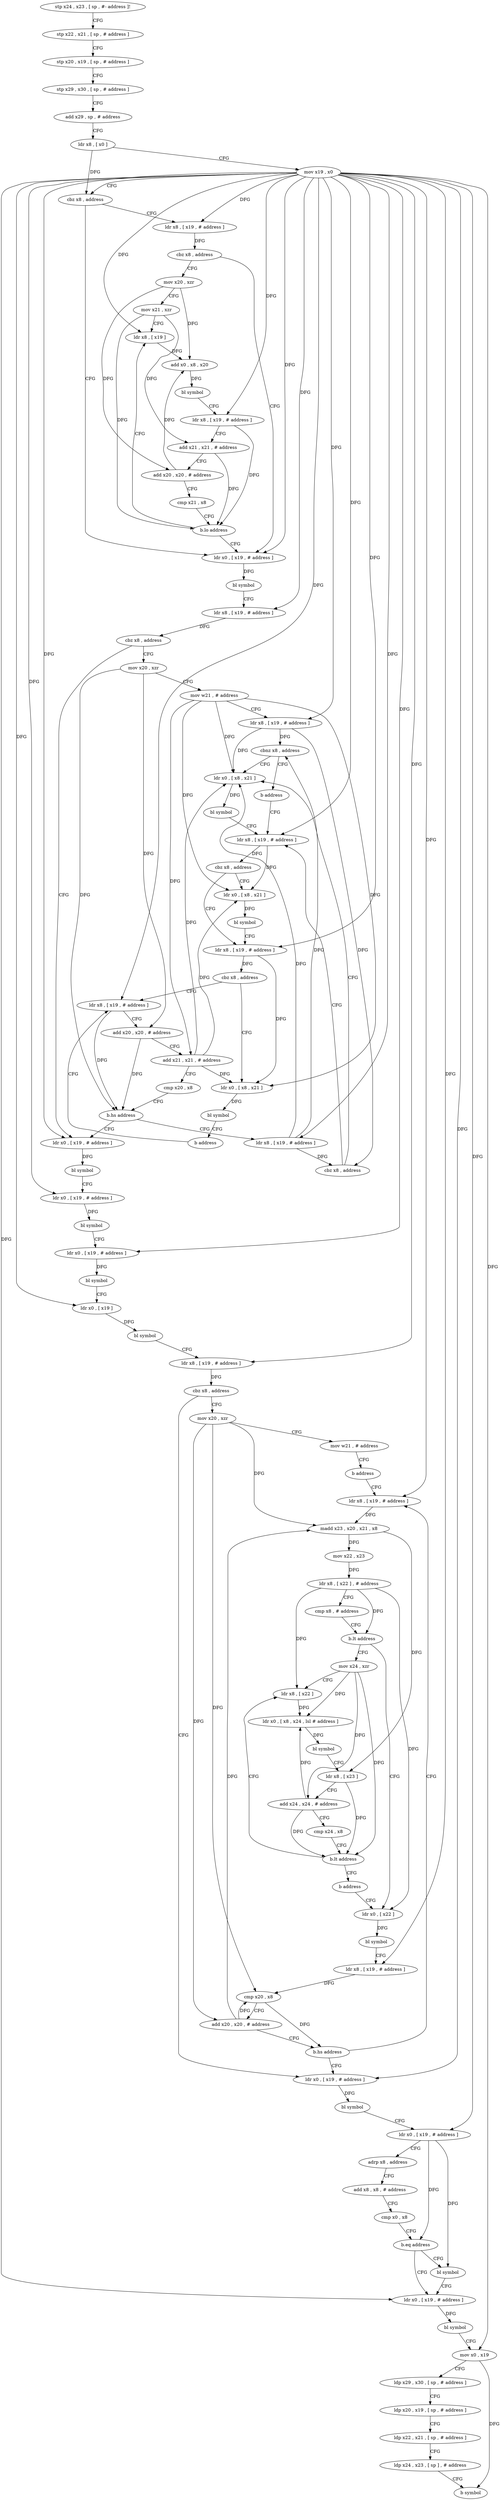 digraph "func" {
"4217928" [label = "stp x24 , x23 , [ sp , #- address ]!" ]
"4217932" [label = "stp x22 , x21 , [ sp , # address ]" ]
"4217936" [label = "stp x20 , x19 , [ sp , # address ]" ]
"4217940" [label = "stp x29 , x30 , [ sp , # address ]" ]
"4217944" [label = "add x29 , sp , # address" ]
"4217948" [label = "ldr x8 , [ x0 ]" ]
"4217952" [label = "mov x19 , x0" ]
"4217956" [label = "cbz x8 , address" ]
"4218008" [label = "ldr x0 , [ x19 , # address ]" ]
"4217960" [label = "ldr x8 , [ x19 , # address ]" ]
"4218012" [label = "bl symbol" ]
"4218016" [label = "ldr x8 , [ x19 , # address ]" ]
"4218020" [label = "cbz x8 , address" ]
"4218116" [label = "ldr x0 , [ x19 , # address ]" ]
"4218024" [label = "mov x20 , xzr" ]
"4217964" [label = "cbz x8 , address" ]
"4217968" [label = "mov x20 , xzr" ]
"4218120" [label = "bl symbol" ]
"4218124" [label = "ldr x0 , [ x19 , # address ]" ]
"4218128" [label = "bl symbol" ]
"4218132" [label = "ldr x0 , [ x19 , # address ]" ]
"4218136" [label = "bl symbol" ]
"4218140" [label = "ldr x0 , [ x19 ]" ]
"4218144" [label = "bl symbol" ]
"4218148" [label = "ldr x8 , [ x19 , # address ]" ]
"4218152" [label = "cbz x8 , address" ]
"4218252" [label = "ldr x0 , [ x19 , # address ]" ]
"4218156" [label = "mov x20 , xzr" ]
"4218028" [label = "mov w21 , # address" ]
"4218032" [label = "ldr x8 , [ x19 , # address ]" ]
"4218036" [label = "cbnz x8 , address" ]
"4218072" [label = "ldr x0 , [ x8 , x21 ]" ]
"4218040" [label = "b address" ]
"4217972" [label = "mov x21 , xzr" ]
"4217976" [label = "ldr x8 , [ x19 ]" ]
"4218256" [label = "bl symbol" ]
"4218260" [label = "ldr x0 , [ x19 , # address ]" ]
"4218264" [label = "adrp x8 , address" ]
"4218268" [label = "add x8 , x8 , # address" ]
"4218272" [label = "cmp x0 , x8" ]
"4218276" [label = "b.eq address" ]
"4218284" [label = "ldr x0 , [ x19 , # address ]" ]
"4218280" [label = "bl symbol" ]
"4218160" [label = "mov w21 , # address" ]
"4218164" [label = "b address" ]
"4218192" [label = "ldr x8 , [ x19 , # address ]" ]
"4218076" [label = "bl symbol" ]
"4218080" [label = "ldr x8 , [ x19 , # address ]" ]
"4217980" [label = "add x0 , x8 , x20" ]
"4217984" [label = "bl symbol" ]
"4217988" [label = "ldr x8 , [ x19 , # address ]" ]
"4217992" [label = "add x21 , x21 , # address" ]
"4217996" [label = "add x20 , x20 , # address" ]
"4218000" [label = "cmp x21 , x8" ]
"4218004" [label = "b.lo address" ]
"4218288" [label = "bl symbol" ]
"4218292" [label = "mov x0 , x19" ]
"4218296" [label = "ldp x29 , x30 , [ sp , # address ]" ]
"4218300" [label = "ldp x20 , x19 , [ sp , # address ]" ]
"4218304" [label = "ldp x22 , x21 , [ sp , # address ]" ]
"4218308" [label = "ldp x24 , x23 , [ sp ] , # address" ]
"4218312" [label = "b symbol" ]
"4218196" [label = "madd x23 , x20 , x21 , x8" ]
"4218200" [label = "mov x22 , x23" ]
"4218204" [label = "ldr x8 , [ x22 ] , # address" ]
"4218208" [label = "cmp x8 , # address" ]
"4218212" [label = "b.lt address" ]
"4218168" [label = "ldr x0 , [ x22 ]" ]
"4218216" [label = "mov x24 , xzr" ]
"4218096" [label = "ldr x8 , [ x19 , # address ]" ]
"4218100" [label = "cbz x8 , address" ]
"4218044" [label = "ldr x8 , [ x19 , # address ]" ]
"4218104" [label = "ldr x0 , [ x8 , x21 ]" ]
"4218088" [label = "ldr x0 , [ x8 , x21 ]" ]
"4218092" [label = "bl symbol" ]
"4218084" [label = "cbz x8 , address" ]
"4218172" [label = "bl symbol" ]
"4218176" [label = "ldr x8 , [ x19 , # address ]" ]
"4218180" [label = "cmp x20 , x8" ]
"4218184" [label = "add x20 , x20 , # address" ]
"4218188" [label = "b.hs address" ]
"4218220" [label = "ldr x8 , [ x22 ]" ]
"4218048" [label = "add x20 , x20 , # address" ]
"4218052" [label = "add x21 , x21 , # address" ]
"4218056" [label = "cmp x20 , x8" ]
"4218060" [label = "b.hs address" ]
"4218064" [label = "ldr x8 , [ x19 , # address ]" ]
"4218108" [label = "bl symbol" ]
"4218112" [label = "b address" ]
"4218224" [label = "ldr x0 , [ x8 , x24 , lsl # address ]" ]
"4218228" [label = "bl symbol" ]
"4218232" [label = "ldr x8 , [ x23 ]" ]
"4218236" [label = "add x24 , x24 , # address" ]
"4218240" [label = "cmp x24 , x8" ]
"4218244" [label = "b.lt address" ]
"4218248" [label = "b address" ]
"4218068" [label = "cbz x8 , address" ]
"4217928" -> "4217932" [ label = "CFG" ]
"4217932" -> "4217936" [ label = "CFG" ]
"4217936" -> "4217940" [ label = "CFG" ]
"4217940" -> "4217944" [ label = "CFG" ]
"4217944" -> "4217948" [ label = "CFG" ]
"4217948" -> "4217952" [ label = "CFG" ]
"4217948" -> "4217956" [ label = "DFG" ]
"4217952" -> "4217956" [ label = "CFG" ]
"4217952" -> "4218008" [ label = "DFG" ]
"4217952" -> "4218016" [ label = "DFG" ]
"4217952" -> "4217960" [ label = "DFG" ]
"4217952" -> "4218116" [ label = "DFG" ]
"4217952" -> "4218124" [ label = "DFG" ]
"4217952" -> "4218132" [ label = "DFG" ]
"4217952" -> "4218140" [ label = "DFG" ]
"4217952" -> "4218148" [ label = "DFG" ]
"4217952" -> "4218032" [ label = "DFG" ]
"4217952" -> "4218252" [ label = "DFG" ]
"4217952" -> "4218260" [ label = "DFG" ]
"4217952" -> "4217976" [ label = "DFG" ]
"4217952" -> "4217988" [ label = "DFG" ]
"4217952" -> "4218284" [ label = "DFG" ]
"4217952" -> "4218292" [ label = "DFG" ]
"4217952" -> "4218192" [ label = "DFG" ]
"4217952" -> "4218080" [ label = "DFG" ]
"4217952" -> "4218176" [ label = "DFG" ]
"4217952" -> "4218096" [ label = "DFG" ]
"4217952" -> "4218044" [ label = "DFG" ]
"4217952" -> "4218064" [ label = "DFG" ]
"4217956" -> "4218008" [ label = "CFG" ]
"4217956" -> "4217960" [ label = "CFG" ]
"4218008" -> "4218012" [ label = "DFG" ]
"4217960" -> "4217964" [ label = "DFG" ]
"4218012" -> "4218016" [ label = "CFG" ]
"4218016" -> "4218020" [ label = "DFG" ]
"4218020" -> "4218116" [ label = "CFG" ]
"4218020" -> "4218024" [ label = "CFG" ]
"4218116" -> "4218120" [ label = "DFG" ]
"4218024" -> "4218028" [ label = "CFG" ]
"4218024" -> "4218048" [ label = "DFG" ]
"4218024" -> "4218060" [ label = "DFG" ]
"4217964" -> "4218008" [ label = "CFG" ]
"4217964" -> "4217968" [ label = "CFG" ]
"4217968" -> "4217972" [ label = "CFG" ]
"4217968" -> "4217980" [ label = "DFG" ]
"4217968" -> "4217996" [ label = "DFG" ]
"4218120" -> "4218124" [ label = "CFG" ]
"4218124" -> "4218128" [ label = "DFG" ]
"4218128" -> "4218132" [ label = "CFG" ]
"4218132" -> "4218136" [ label = "DFG" ]
"4218136" -> "4218140" [ label = "CFG" ]
"4218140" -> "4218144" [ label = "DFG" ]
"4218144" -> "4218148" [ label = "CFG" ]
"4218148" -> "4218152" [ label = "DFG" ]
"4218152" -> "4218252" [ label = "CFG" ]
"4218152" -> "4218156" [ label = "CFG" ]
"4218252" -> "4218256" [ label = "DFG" ]
"4218156" -> "4218160" [ label = "CFG" ]
"4218156" -> "4218196" [ label = "DFG" ]
"4218156" -> "4218180" [ label = "DFG" ]
"4218156" -> "4218184" [ label = "DFG" ]
"4218028" -> "4218032" [ label = "CFG" ]
"4218028" -> "4218072" [ label = "DFG" ]
"4218028" -> "4218088" [ label = "DFG" ]
"4218028" -> "4218052" [ label = "DFG" ]
"4218028" -> "4218104" [ label = "DFG" ]
"4218032" -> "4218036" [ label = "DFG" ]
"4218032" -> "4218072" [ label = "DFG" ]
"4218032" -> "4218068" [ label = "DFG" ]
"4218036" -> "4218072" [ label = "CFG" ]
"4218036" -> "4218040" [ label = "CFG" ]
"4218072" -> "4218076" [ label = "DFG" ]
"4218040" -> "4218080" [ label = "CFG" ]
"4217972" -> "4217976" [ label = "CFG" ]
"4217972" -> "4217992" [ label = "DFG" ]
"4217972" -> "4218004" [ label = "DFG" ]
"4217976" -> "4217980" [ label = "DFG" ]
"4218256" -> "4218260" [ label = "CFG" ]
"4218260" -> "4218264" [ label = "CFG" ]
"4218260" -> "4218276" [ label = "DFG" ]
"4218260" -> "4218280" [ label = "DFG" ]
"4218264" -> "4218268" [ label = "CFG" ]
"4218268" -> "4218272" [ label = "CFG" ]
"4218272" -> "4218276" [ label = "CFG" ]
"4218276" -> "4218284" [ label = "CFG" ]
"4218276" -> "4218280" [ label = "CFG" ]
"4218284" -> "4218288" [ label = "DFG" ]
"4218280" -> "4218284" [ label = "CFG" ]
"4218160" -> "4218164" [ label = "CFG" ]
"4218164" -> "4218192" [ label = "CFG" ]
"4218192" -> "4218196" [ label = "DFG" ]
"4218076" -> "4218080" [ label = "CFG" ]
"4218080" -> "4218084" [ label = "DFG" ]
"4218080" -> "4218088" [ label = "DFG" ]
"4217980" -> "4217984" [ label = "DFG" ]
"4217984" -> "4217988" [ label = "CFG" ]
"4217988" -> "4217992" [ label = "CFG" ]
"4217988" -> "4218004" [ label = "DFG" ]
"4217992" -> "4217996" [ label = "CFG" ]
"4217992" -> "4218004" [ label = "DFG" ]
"4217996" -> "4218000" [ label = "CFG" ]
"4217996" -> "4217980" [ label = "DFG" ]
"4218000" -> "4218004" [ label = "CFG" ]
"4218004" -> "4217976" [ label = "CFG" ]
"4218004" -> "4218008" [ label = "CFG" ]
"4218288" -> "4218292" [ label = "CFG" ]
"4218292" -> "4218296" [ label = "CFG" ]
"4218292" -> "4218312" [ label = "DFG" ]
"4218296" -> "4218300" [ label = "CFG" ]
"4218300" -> "4218304" [ label = "CFG" ]
"4218304" -> "4218308" [ label = "CFG" ]
"4218308" -> "4218312" [ label = "CFG" ]
"4218196" -> "4218200" [ label = "DFG" ]
"4218196" -> "4218232" [ label = "DFG" ]
"4218200" -> "4218204" [ label = "DFG" ]
"4218204" -> "4218208" [ label = "CFG" ]
"4218204" -> "4218212" [ label = "DFG" ]
"4218204" -> "4218168" [ label = "DFG" ]
"4218204" -> "4218220" [ label = "DFG" ]
"4218208" -> "4218212" [ label = "CFG" ]
"4218212" -> "4218168" [ label = "CFG" ]
"4218212" -> "4218216" [ label = "CFG" ]
"4218168" -> "4218172" [ label = "DFG" ]
"4218216" -> "4218220" [ label = "CFG" ]
"4218216" -> "4218224" [ label = "DFG" ]
"4218216" -> "4218236" [ label = "DFG" ]
"4218216" -> "4218244" [ label = "DFG" ]
"4218096" -> "4218100" [ label = "DFG" ]
"4218096" -> "4218104" [ label = "DFG" ]
"4218100" -> "4218044" [ label = "CFG" ]
"4218100" -> "4218104" [ label = "CFG" ]
"4218044" -> "4218048" [ label = "CFG" ]
"4218044" -> "4218060" [ label = "DFG" ]
"4218104" -> "4218108" [ label = "DFG" ]
"4218088" -> "4218092" [ label = "DFG" ]
"4218092" -> "4218096" [ label = "CFG" ]
"4218084" -> "4218096" [ label = "CFG" ]
"4218084" -> "4218088" [ label = "CFG" ]
"4218172" -> "4218176" [ label = "CFG" ]
"4218176" -> "4218180" [ label = "DFG" ]
"4218180" -> "4218184" [ label = "CFG" ]
"4218180" -> "4218188" [ label = "DFG" ]
"4218184" -> "4218188" [ label = "CFG" ]
"4218184" -> "4218196" [ label = "DFG" ]
"4218184" -> "4218180" [ label = "DFG" ]
"4218188" -> "4218252" [ label = "CFG" ]
"4218188" -> "4218192" [ label = "CFG" ]
"4218220" -> "4218224" [ label = "DFG" ]
"4218048" -> "4218052" [ label = "CFG" ]
"4218048" -> "4218060" [ label = "DFG" ]
"4218052" -> "4218056" [ label = "CFG" ]
"4218052" -> "4218072" [ label = "DFG" ]
"4218052" -> "4218088" [ label = "DFG" ]
"4218052" -> "4218104" [ label = "DFG" ]
"4218056" -> "4218060" [ label = "CFG" ]
"4218060" -> "4218116" [ label = "CFG" ]
"4218060" -> "4218064" [ label = "CFG" ]
"4218064" -> "4218068" [ label = "DFG" ]
"4218064" -> "4218036" [ label = "DFG" ]
"4218064" -> "4218072" [ label = "DFG" ]
"4218108" -> "4218112" [ label = "CFG" ]
"4218112" -> "4218044" [ label = "CFG" ]
"4218224" -> "4218228" [ label = "DFG" ]
"4218228" -> "4218232" [ label = "CFG" ]
"4218232" -> "4218236" [ label = "CFG" ]
"4218232" -> "4218244" [ label = "DFG" ]
"4218236" -> "4218240" [ label = "CFG" ]
"4218236" -> "4218224" [ label = "DFG" ]
"4218236" -> "4218244" [ label = "DFG" ]
"4218240" -> "4218244" [ label = "CFG" ]
"4218244" -> "4218220" [ label = "CFG" ]
"4218244" -> "4218248" [ label = "CFG" ]
"4218248" -> "4218168" [ label = "CFG" ]
"4218068" -> "4218080" [ label = "CFG" ]
"4218068" -> "4218072" [ label = "CFG" ]
}

